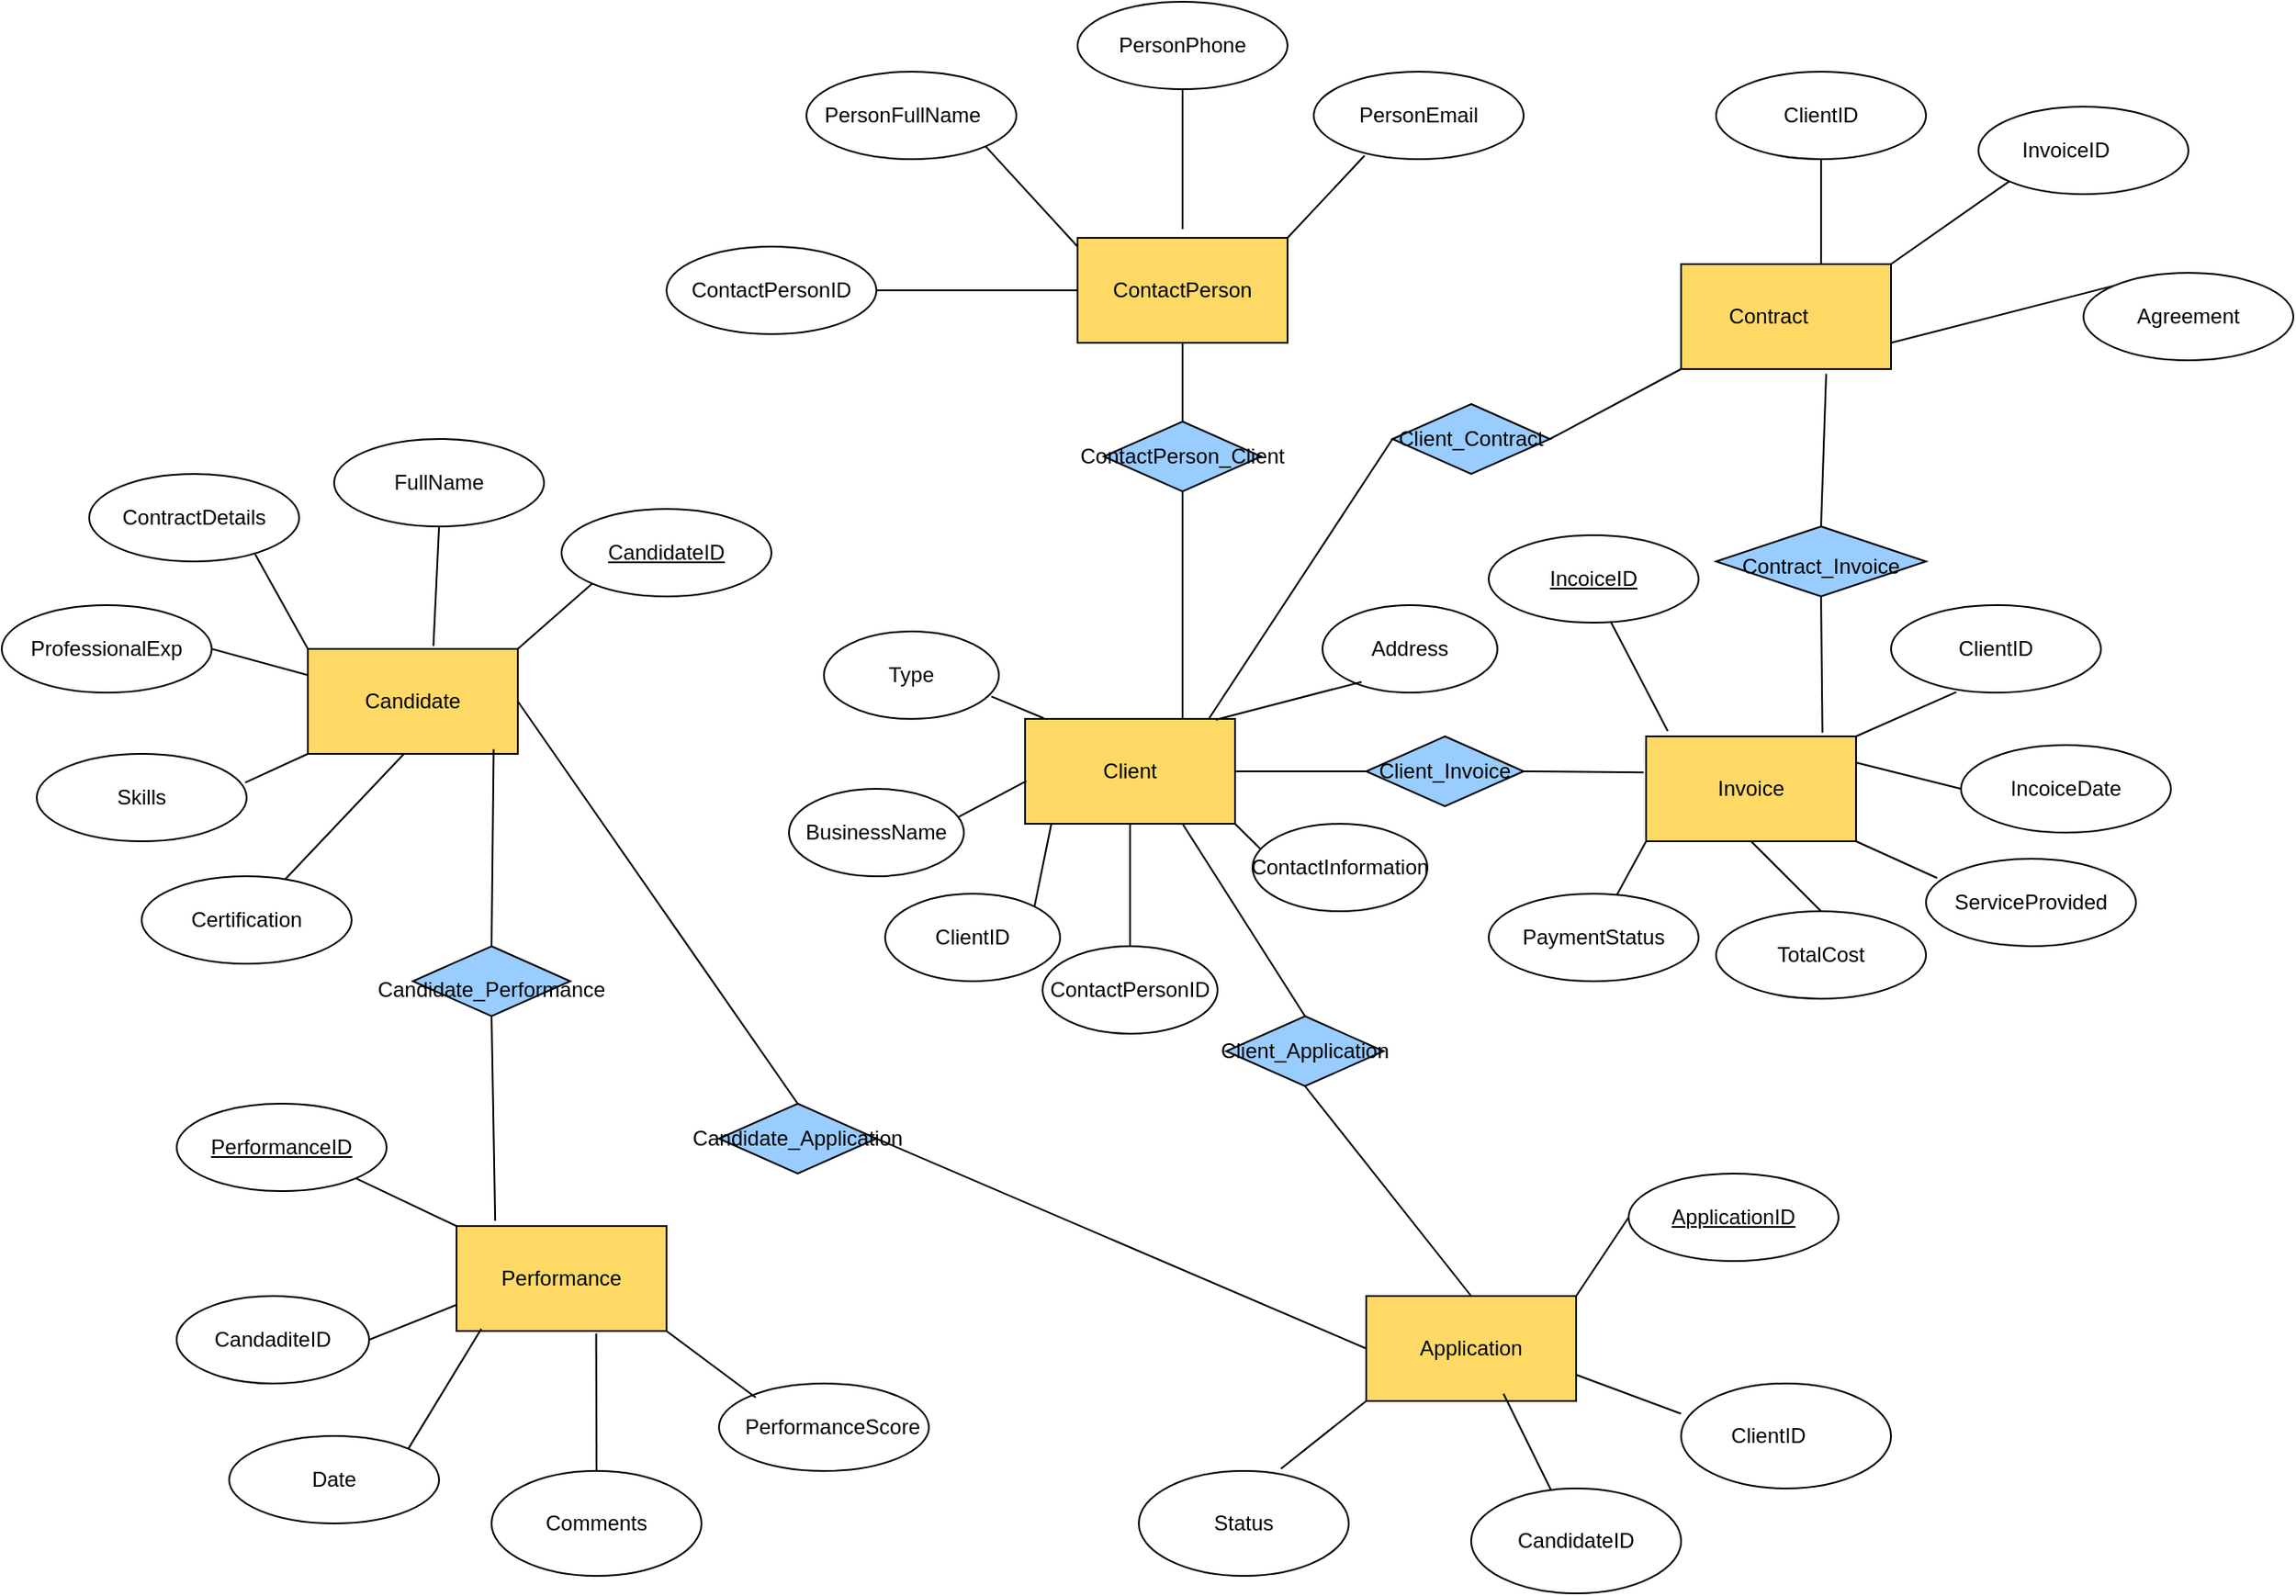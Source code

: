 <mxfile version="24.8.4">
  <diagram name="Page-1" id="_pU-WNQT1wnBNlO78gKb">
    <mxGraphModel dx="922" dy="1233" grid="1" gridSize="10" guides="1" tooltips="1" connect="1" arrows="1" fold="1" page="1" pageScale="1" pageWidth="850" pageHeight="1100" math="0" shadow="0">
      <root>
        <mxCell id="0" />
        <mxCell id="1" parent="0" />
        <mxCell id="n1prHvsE-R-aELV-WZbh-2" value="" style="rounded=0;whiteSpace=wrap;html=1;fillColor=#FFD966;" vertex="1" parent="1">
          <mxGeometry x="775" y="590" width="120" height="60" as="geometry" />
        </mxCell>
        <mxCell id="n1prHvsE-R-aELV-WZbh-4" value="" style="rounded=0;whiteSpace=wrap;html=1;fillColor=#FFD966;" vertex="1" parent="1">
          <mxGeometry x="365" y="550" width="120" height="60" as="geometry" />
        </mxCell>
        <mxCell id="n1prHvsE-R-aELV-WZbh-9" value="" style="ellipse;whiteSpace=wrap;html=1;" vertex="1" parent="1">
          <mxGeometry x="600" y="970" width="120" height="50" as="geometry" />
        </mxCell>
        <mxCell id="n1prHvsE-R-aELV-WZbh-29" value="" style="rounded=0;whiteSpace=wrap;html=1;fillColor=#FFD966;" vertex="1" parent="1">
          <mxGeometry x="1150" y="330" width="120" height="60" as="geometry" />
        </mxCell>
        <mxCell id="n1prHvsE-R-aELV-WZbh-62" value="" style="rounded=0;whiteSpace=wrap;html=1;fillColor=#FFD966;" vertex="1" parent="1">
          <mxGeometry x="450" y="880" width="120" height="60" as="geometry" />
        </mxCell>
        <mxCell id="n1prHvsE-R-aELV-WZbh-63" value="" style="ellipse;whiteSpace=wrap;html=1;" vertex="1" parent="1">
          <mxGeometry x="290" y="810" width="120" height="50" as="geometry" />
        </mxCell>
        <mxCell id="n1prHvsE-R-aELV-WZbh-64" value="" style="ellipse;whiteSpace=wrap;html=1;" vertex="1" parent="1">
          <mxGeometry x="290" y="920" width="110" height="50" as="geometry" />
        </mxCell>
        <mxCell id="n1prHvsE-R-aELV-WZbh-65" value="" style="ellipse;whiteSpace=wrap;html=1;" vertex="1" parent="1">
          <mxGeometry x="470" y="1020" width="120" height="60" as="geometry" />
        </mxCell>
        <mxCell id="n1prHvsE-R-aELV-WZbh-66" value="" style="ellipse;whiteSpace=wrap;html=1;" vertex="1" parent="1">
          <mxGeometry x="320" y="1000" width="120" height="50" as="geometry" />
        </mxCell>
        <mxCell id="n1prHvsE-R-aELV-WZbh-67" value="PerformanceScore" style="text;html=1;align=center;verticalAlign=middle;whiteSpace=wrap;rounded=0;" vertex="1" parent="1">
          <mxGeometry x="635" y="980" width="60" height="30" as="geometry" />
        </mxCell>
        <mxCell id="n1prHvsE-R-aELV-WZbh-68" value="Comments" style="text;html=1;align=center;verticalAlign=middle;whiteSpace=wrap;rounded=0;" vertex="1" parent="1">
          <mxGeometry x="500" y="1035" width="60" height="30" as="geometry" />
        </mxCell>
        <mxCell id="n1prHvsE-R-aELV-WZbh-69" value="Date" style="text;html=1;align=center;verticalAlign=middle;whiteSpace=wrap;rounded=0;" vertex="1" parent="1">
          <mxGeometry x="350" y="1010" width="60" height="30" as="geometry" />
        </mxCell>
        <mxCell id="n1prHvsE-R-aELV-WZbh-70" value="CandaditeID" style="text;html=1;align=center;verticalAlign=middle;whiteSpace=wrap;rounded=0;" vertex="1" parent="1">
          <mxGeometry x="315" y="930" width="60" height="30" as="geometry" />
        </mxCell>
        <mxCell id="n1prHvsE-R-aELV-WZbh-71" value="&lt;u&gt;PerformanceID&lt;/u&gt;" style="text;html=1;align=center;verticalAlign=middle;whiteSpace=wrap;rounded=0;" vertex="1" parent="1">
          <mxGeometry x="320" y="820" width="60" height="30" as="geometry" />
        </mxCell>
        <mxCell id="n1prHvsE-R-aELV-WZbh-72" value="Performance" style="text;html=1;align=center;verticalAlign=middle;whiteSpace=wrap;rounded=0;" vertex="1" parent="1">
          <mxGeometry x="480" y="895" width="60" height="30" as="geometry" />
        </mxCell>
        <mxCell id="n1prHvsE-R-aELV-WZbh-73" value="" style="endArrow=none;html=1;rounded=0;exitX=1;exitY=1;exitDx=0;exitDy=0;entryX=0;entryY=0;entryDx=0;entryDy=0;" edge="1" parent="1" source="n1prHvsE-R-aELV-WZbh-62">
          <mxGeometry width="50" height="50" relative="1" as="geometry">
            <mxPoint x="490" y="770" as="sourcePoint" />
            <mxPoint x="621" y="978" as="targetPoint" />
          </mxGeometry>
        </mxCell>
        <mxCell id="n1prHvsE-R-aELV-WZbh-74" value="" style="endArrow=none;html=1;rounded=0;exitX=0.5;exitY=0;exitDx=0;exitDy=0;entryX=0.665;entryY=1.026;entryDx=0;entryDy=0;entryPerimeter=0;" edge="1" parent="1" source="n1prHvsE-R-aELV-WZbh-65" target="n1prHvsE-R-aELV-WZbh-62">
          <mxGeometry width="50" height="50" relative="1" as="geometry">
            <mxPoint x="490" y="770" as="sourcePoint" />
            <mxPoint x="540" y="720" as="targetPoint" />
          </mxGeometry>
        </mxCell>
        <mxCell id="n1prHvsE-R-aELV-WZbh-75" value="" style="endArrow=none;html=1;rounded=0;exitX=1;exitY=0;exitDx=0;exitDy=0;entryX=0.118;entryY=0.979;entryDx=0;entryDy=0;entryPerimeter=0;" edge="1" parent="1" source="n1prHvsE-R-aELV-WZbh-66" target="n1prHvsE-R-aELV-WZbh-62">
          <mxGeometry width="50" height="50" relative="1" as="geometry">
            <mxPoint x="490" y="770" as="sourcePoint" />
            <mxPoint x="540" y="720" as="targetPoint" />
          </mxGeometry>
        </mxCell>
        <mxCell id="n1prHvsE-R-aELV-WZbh-76" value="" style="endArrow=none;html=1;rounded=0;exitX=1;exitY=0.5;exitDx=0;exitDy=0;entryX=0;entryY=0.75;entryDx=0;entryDy=0;" edge="1" parent="1" source="n1prHvsE-R-aELV-WZbh-64" target="n1prHvsE-R-aELV-WZbh-62">
          <mxGeometry width="50" height="50" relative="1" as="geometry">
            <mxPoint x="490" y="770" as="sourcePoint" />
            <mxPoint x="540" y="720" as="targetPoint" />
          </mxGeometry>
        </mxCell>
        <mxCell id="n1prHvsE-R-aELV-WZbh-77" value="" style="endArrow=none;html=1;rounded=0;exitX=1;exitY=1;exitDx=0;exitDy=0;entryX=0;entryY=0;entryDx=0;entryDy=0;" edge="1" parent="1" source="n1prHvsE-R-aELV-WZbh-63" target="n1prHvsE-R-aELV-WZbh-62">
          <mxGeometry width="50" height="50" relative="1" as="geometry">
            <mxPoint x="490" y="770" as="sourcePoint" />
            <mxPoint x="540" y="720" as="targetPoint" />
          </mxGeometry>
        </mxCell>
        <mxCell id="n1prHvsE-R-aELV-WZbh-120" value="" style="rounded=0;whiteSpace=wrap;html=1;fillColor=#FFD966;" vertex="1" parent="1">
          <mxGeometry x="970" y="920" width="120" height="60" as="geometry" />
        </mxCell>
        <mxCell id="n1prHvsE-R-aELV-WZbh-121" value="" style="ellipse;whiteSpace=wrap;html=1;" vertex="1" parent="1">
          <mxGeometry x="1030" y="1030" width="120" height="60" as="geometry" />
        </mxCell>
        <mxCell id="n1prHvsE-R-aELV-WZbh-122" value="" style="ellipse;whiteSpace=wrap;html=1;" vertex="1" parent="1">
          <mxGeometry x="1120" y="850" width="120" height="50" as="geometry" />
        </mxCell>
        <mxCell id="n1prHvsE-R-aELV-WZbh-123" value="" style="ellipse;whiteSpace=wrap;html=1;" vertex="1" parent="1">
          <mxGeometry x="1150" y="970" width="120" height="60" as="geometry" />
        </mxCell>
        <mxCell id="n1prHvsE-R-aELV-WZbh-124" value="" style="ellipse;whiteSpace=wrap;html=1;" vertex="1" parent="1">
          <mxGeometry x="840" y="1020" width="120" height="60" as="geometry" />
        </mxCell>
        <mxCell id="n1prHvsE-R-aELV-WZbh-125" value="Status" style="text;html=1;align=center;verticalAlign=middle;whiteSpace=wrap;rounded=0;" vertex="1" parent="1">
          <mxGeometry x="870" y="1035" width="60" height="30" as="geometry" />
        </mxCell>
        <mxCell id="n1prHvsE-R-aELV-WZbh-126" value="CandidateID" style="text;html=1;align=center;verticalAlign=middle;whiteSpace=wrap;rounded=0;" vertex="1" parent="1">
          <mxGeometry x="1060" y="1045" width="60" height="30" as="geometry" />
        </mxCell>
        <mxCell id="n1prHvsE-R-aELV-WZbh-127" value="ClientID" style="text;html=1;align=center;verticalAlign=middle;whiteSpace=wrap;rounded=0;" vertex="1" parent="1">
          <mxGeometry x="1170" y="985" width="60" height="30" as="geometry" />
        </mxCell>
        <mxCell id="n1prHvsE-R-aELV-WZbh-128" value="&lt;u&gt;ApplicationID&lt;/u&gt;" style="text;html=1;align=center;verticalAlign=middle;whiteSpace=wrap;rounded=0;" vertex="1" parent="1">
          <mxGeometry x="1150" y="860" width="60" height="30" as="geometry" />
        </mxCell>
        <mxCell id="n1prHvsE-R-aELV-WZbh-129" value="Application" style="text;html=1;align=center;verticalAlign=middle;whiteSpace=wrap;rounded=0;" vertex="1" parent="1">
          <mxGeometry x="1000" y="935" width="60" height="30" as="geometry" />
        </mxCell>
        <mxCell id="n1prHvsE-R-aELV-WZbh-130" value="" style="endArrow=none;html=1;rounded=0;exitX=-0.001;exitY=0.288;exitDx=0;exitDy=0;exitPerimeter=0;entryX=1;entryY=0.75;entryDx=0;entryDy=0;" edge="1" parent="1" source="n1prHvsE-R-aELV-WZbh-123" target="n1prHvsE-R-aELV-WZbh-120">
          <mxGeometry width="50" height="50" relative="1" as="geometry">
            <mxPoint x="930" y="860" as="sourcePoint" />
            <mxPoint x="980" y="810" as="targetPoint" />
          </mxGeometry>
        </mxCell>
        <mxCell id="n1prHvsE-R-aELV-WZbh-131" value="" style="endArrow=none;html=1;rounded=0;entryX=0.654;entryY=0.931;entryDx=0;entryDy=0;entryPerimeter=0;" edge="1" parent="1" source="n1prHvsE-R-aELV-WZbh-121" target="n1prHvsE-R-aELV-WZbh-120">
          <mxGeometry width="50" height="50" relative="1" as="geometry">
            <mxPoint x="930" y="860" as="sourcePoint" />
            <mxPoint x="980" y="810" as="targetPoint" />
          </mxGeometry>
        </mxCell>
        <mxCell id="n1prHvsE-R-aELV-WZbh-132" value="" style="endArrow=none;html=1;rounded=0;exitX=0.677;exitY=-0.021;exitDx=0;exitDy=0;exitPerimeter=0;entryX=0;entryY=1;entryDx=0;entryDy=0;" edge="1" parent="1" source="n1prHvsE-R-aELV-WZbh-124" target="n1prHvsE-R-aELV-WZbh-120">
          <mxGeometry width="50" height="50" relative="1" as="geometry">
            <mxPoint x="930" y="860" as="sourcePoint" />
            <mxPoint x="980" y="810" as="targetPoint" />
          </mxGeometry>
        </mxCell>
        <mxCell id="n1prHvsE-R-aELV-WZbh-133" value="" style="endArrow=none;html=1;rounded=0;entryX=0;entryY=0.5;entryDx=0;entryDy=0;exitX=1;exitY=0;exitDx=0;exitDy=0;" edge="1" parent="1" source="n1prHvsE-R-aELV-WZbh-120" target="n1prHvsE-R-aELV-WZbh-122">
          <mxGeometry width="50" height="50" relative="1" as="geometry">
            <mxPoint x="1030" y="900" as="sourcePoint" />
            <mxPoint x="1080" y="850" as="targetPoint" />
          </mxGeometry>
        </mxCell>
        <mxCell id="n1prHvsE-R-aELV-WZbh-154" value="" style="rounded=0;whiteSpace=wrap;html=1;fillColor=#FFD966;" vertex="1" parent="1">
          <mxGeometry x="1130" y="600" width="120" height="60" as="geometry" />
        </mxCell>
        <mxCell id="n1prHvsE-R-aELV-WZbh-155" value="" style="ellipse;whiteSpace=wrap;html=1;" vertex="1" parent="1">
          <mxGeometry x="1040" y="485" width="120" height="50" as="geometry" />
        </mxCell>
        <mxCell id="n1prHvsE-R-aELV-WZbh-156" value="" style="ellipse;whiteSpace=wrap;html=1;" vertex="1" parent="1">
          <mxGeometry x="1040" y="690" width="120" height="50" as="geometry" />
        </mxCell>
        <mxCell id="n1prHvsE-R-aELV-WZbh-157" value="" style="ellipse;whiteSpace=wrap;html=1;" vertex="1" parent="1">
          <mxGeometry x="1170" y="700" width="120" height="50" as="geometry" />
        </mxCell>
        <mxCell id="n1prHvsE-R-aELV-WZbh-158" value="" style="ellipse;whiteSpace=wrap;html=1;" vertex="1" parent="1">
          <mxGeometry x="1270" y="525" width="120" height="50" as="geometry" />
        </mxCell>
        <mxCell id="n1prHvsE-R-aELV-WZbh-159" value="" style="ellipse;whiteSpace=wrap;html=1;" vertex="1" parent="1">
          <mxGeometry x="1310" y="605" width="120" height="50" as="geometry" />
        </mxCell>
        <mxCell id="n1prHvsE-R-aELV-WZbh-160" value="" style="ellipse;whiteSpace=wrap;html=1;" vertex="1" parent="1">
          <mxGeometry x="1290" y="670" width="120" height="50" as="geometry" />
        </mxCell>
        <mxCell id="n1prHvsE-R-aELV-WZbh-161" value="IncoiceDate" style="text;html=1;align=center;verticalAlign=middle;whiteSpace=wrap;rounded=0;" vertex="1" parent="1">
          <mxGeometry x="1340" y="615" width="60" height="30" as="geometry" />
        </mxCell>
        <mxCell id="n1prHvsE-R-aELV-WZbh-162" value="ClientID" style="text;html=1;align=center;verticalAlign=middle;whiteSpace=wrap;rounded=0;" vertex="1" parent="1">
          <mxGeometry x="1300" y="535" width="60" height="30" as="geometry" />
        </mxCell>
        <mxCell id="n1prHvsE-R-aELV-WZbh-163" value="&lt;u&gt;IncoiceID&lt;/u&gt;" style="text;html=1;align=center;verticalAlign=middle;whiteSpace=wrap;rounded=0;" vertex="1" parent="1">
          <mxGeometry x="1070" y="495" width="60" height="30" as="geometry" />
        </mxCell>
        <mxCell id="n1prHvsE-R-aELV-WZbh-164" value="ServiceProvided" style="text;html=1;align=center;verticalAlign=middle;whiteSpace=wrap;rounded=0;" vertex="1" parent="1">
          <mxGeometry x="1320" y="680" width="60" height="30" as="geometry" />
        </mxCell>
        <mxCell id="n1prHvsE-R-aELV-WZbh-165" value="TotalCost" style="text;html=1;align=center;verticalAlign=middle;whiteSpace=wrap;rounded=0;" vertex="1" parent="1">
          <mxGeometry x="1200" y="710" width="60" height="30" as="geometry" />
        </mxCell>
        <mxCell id="n1prHvsE-R-aELV-WZbh-166" value="PaymentStatus" style="text;html=1;align=center;verticalAlign=middle;whiteSpace=wrap;rounded=0;" vertex="1" parent="1">
          <mxGeometry x="1070" y="700" width="60" height="30" as="geometry" />
        </mxCell>
        <mxCell id="n1prHvsE-R-aELV-WZbh-167" value="Invoice" style="text;html=1;align=center;verticalAlign=middle;whiteSpace=wrap;rounded=0;" vertex="1" parent="1">
          <mxGeometry x="1160" y="615" width="60" height="30" as="geometry" />
        </mxCell>
        <mxCell id="n1prHvsE-R-aELV-WZbh-168" value="" style="endArrow=none;html=1;rounded=0;entryX=0;entryY=0.5;entryDx=0;entryDy=0;exitX=1;exitY=0.25;exitDx=0;exitDy=0;" edge="1" parent="1" source="n1prHvsE-R-aELV-WZbh-154" target="n1prHvsE-R-aELV-WZbh-159">
          <mxGeometry width="50" height="50" relative="1" as="geometry">
            <mxPoint x="900" y="830" as="sourcePoint" />
            <mxPoint x="950" y="780" as="targetPoint" />
          </mxGeometry>
        </mxCell>
        <mxCell id="n1prHvsE-R-aELV-WZbh-169" value="" style="endArrow=none;html=1;rounded=0;exitX=0.053;exitY=0.22;exitDx=0;exitDy=0;entryX=1;entryY=1;entryDx=0;entryDy=0;exitPerimeter=0;" edge="1" parent="1" source="n1prHvsE-R-aELV-WZbh-160" target="n1prHvsE-R-aELV-WZbh-154">
          <mxGeometry width="50" height="50" relative="1" as="geometry">
            <mxPoint x="900" y="830" as="sourcePoint" />
            <mxPoint x="950" y="780" as="targetPoint" />
          </mxGeometry>
        </mxCell>
        <mxCell id="n1prHvsE-R-aELV-WZbh-170" value="" style="endArrow=none;html=1;rounded=0;entryX=0.5;entryY=1;entryDx=0;entryDy=0;exitX=0.5;exitY=0;exitDx=0;exitDy=0;" edge="1" parent="1" source="n1prHvsE-R-aELV-WZbh-157" target="n1prHvsE-R-aELV-WZbh-154">
          <mxGeometry width="50" height="50" relative="1" as="geometry">
            <mxPoint x="900" y="830" as="sourcePoint" />
            <mxPoint x="950" y="780" as="targetPoint" />
          </mxGeometry>
        </mxCell>
        <mxCell id="n1prHvsE-R-aELV-WZbh-171" value="" style="endArrow=none;html=1;rounded=0;entryX=0;entryY=1;entryDx=0;entryDy=0;" edge="1" parent="1" source="n1prHvsE-R-aELV-WZbh-156" target="n1prHvsE-R-aELV-WZbh-154">
          <mxGeometry width="50" height="50" relative="1" as="geometry">
            <mxPoint x="1000" y="810" as="sourcePoint" />
            <mxPoint x="1050" y="760" as="targetPoint" />
          </mxGeometry>
        </mxCell>
        <mxCell id="n1prHvsE-R-aELV-WZbh-172" value="" style="endArrow=none;html=1;rounded=0;exitX=0.103;exitY=-0.05;exitDx=0;exitDy=0;entryX=0.581;entryY=0.987;entryDx=0;entryDy=0;entryPerimeter=0;exitPerimeter=0;" edge="1" parent="1" source="n1prHvsE-R-aELV-WZbh-154" target="n1prHvsE-R-aELV-WZbh-155">
          <mxGeometry width="50" height="50" relative="1" as="geometry">
            <mxPoint x="1090" y="610" as="sourcePoint" />
            <mxPoint x="1140" y="560" as="targetPoint" />
          </mxGeometry>
        </mxCell>
        <mxCell id="n1prHvsE-R-aELV-WZbh-173" value="" style="endArrow=none;html=1;rounded=0;entryX=0.311;entryY=0.993;entryDx=0;entryDy=0;exitX=1;exitY=0;exitDx=0;exitDy=0;entryPerimeter=0;" edge="1" parent="1" source="n1prHvsE-R-aELV-WZbh-154" target="n1prHvsE-R-aELV-WZbh-158">
          <mxGeometry width="50" height="50" relative="1" as="geometry">
            <mxPoint x="900" y="830" as="sourcePoint" />
            <mxPoint x="950" y="780" as="targetPoint" />
          </mxGeometry>
        </mxCell>
        <mxCell id="n1prHvsE-R-aELV-WZbh-174" value="" style="ellipse;whiteSpace=wrap;html=1;" vertex="1" parent="1">
          <mxGeometry x="1170" y="220" width="120" height="50" as="geometry" />
        </mxCell>
        <mxCell id="n1prHvsE-R-aELV-WZbh-175" value="" style="ellipse;whiteSpace=wrap;html=1;" vertex="1" parent="1">
          <mxGeometry x="1320" y="240" width="120" height="50" as="geometry" />
        </mxCell>
        <mxCell id="n1prHvsE-R-aELV-WZbh-176" value="" style="ellipse;whiteSpace=wrap;html=1;" vertex="1" parent="1">
          <mxGeometry x="1380" y="335" width="120" height="50" as="geometry" />
        </mxCell>
        <mxCell id="n1prHvsE-R-aELV-WZbh-177" value="Agreement" style="text;html=1;align=center;verticalAlign=middle;whiteSpace=wrap;rounded=0;" vertex="1" parent="1">
          <mxGeometry x="1410" y="345" width="60" height="30" as="geometry" />
        </mxCell>
        <mxCell id="n1prHvsE-R-aELV-WZbh-178" value="InvoiceID" style="text;html=1;align=center;verticalAlign=middle;whiteSpace=wrap;rounded=0;" vertex="1" parent="1">
          <mxGeometry x="1340" y="250" width="60" height="30" as="geometry" />
        </mxCell>
        <mxCell id="n1prHvsE-R-aELV-WZbh-179" value="ClientID" style="text;html=1;align=center;verticalAlign=middle;whiteSpace=wrap;rounded=0;" vertex="1" parent="1">
          <mxGeometry x="1200" y="230" width="60" height="30" as="geometry" />
        </mxCell>
        <mxCell id="n1prHvsE-R-aELV-WZbh-180" value="" style="endArrow=none;html=1;rounded=0;entryX=0.5;entryY=1;entryDx=0;entryDy=0;" edge="1" parent="1" target="n1prHvsE-R-aELV-WZbh-174">
          <mxGeometry width="50" height="50" relative="1" as="geometry">
            <mxPoint x="1230" y="330" as="sourcePoint" />
            <mxPoint x="1220" y="710" as="targetPoint" />
          </mxGeometry>
        </mxCell>
        <mxCell id="n1prHvsE-R-aELV-WZbh-181" value="" style="endArrow=none;html=1;rounded=0;exitX=0;exitY=1;exitDx=0;exitDy=0;entryX=1;entryY=0;entryDx=0;entryDy=0;" edge="1" parent="1" source="n1prHvsE-R-aELV-WZbh-175" target="n1prHvsE-R-aELV-WZbh-29">
          <mxGeometry width="50" height="50" relative="1" as="geometry">
            <mxPoint x="1170" y="760" as="sourcePoint" />
            <mxPoint x="1220" y="710" as="targetPoint" />
          </mxGeometry>
        </mxCell>
        <mxCell id="n1prHvsE-R-aELV-WZbh-182" value="" style="endArrow=none;html=1;rounded=0;exitX=1;exitY=0.75;exitDx=0;exitDy=0;entryX=0;entryY=0;entryDx=0;entryDy=0;" edge="1" parent="1" source="n1prHvsE-R-aELV-WZbh-29" target="n1prHvsE-R-aELV-WZbh-176">
          <mxGeometry width="50" height="50" relative="1" as="geometry">
            <mxPoint x="1170" y="760" as="sourcePoint" />
            <mxPoint x="1220" y="710" as="targetPoint" />
          </mxGeometry>
        </mxCell>
        <mxCell id="n1prHvsE-R-aELV-WZbh-183" value="Contract" style="text;html=1;align=center;verticalAlign=middle;whiteSpace=wrap;rounded=0;" vertex="1" parent="1">
          <mxGeometry x="1170" y="345" width="60" height="30" as="geometry" />
        </mxCell>
        <mxCell id="n1prHvsE-R-aELV-WZbh-184" value="" style="ellipse;whiteSpace=wrap;html=1;" vertex="1" parent="1">
          <mxGeometry x="510" y="470" width="120" height="50" as="geometry" />
        </mxCell>
        <mxCell id="n1prHvsE-R-aELV-WZbh-185" value="" style="ellipse;whiteSpace=wrap;html=1;" vertex="1" parent="1">
          <mxGeometry x="270" y="680" width="120" height="50" as="geometry" />
        </mxCell>
        <mxCell id="n1prHvsE-R-aELV-WZbh-186" value="" style="ellipse;whiteSpace=wrap;html=1;" vertex="1" parent="1">
          <mxGeometry x="380" y="430" width="120" height="50" as="geometry" />
        </mxCell>
        <mxCell id="n1prHvsE-R-aELV-WZbh-187" value="" style="ellipse;whiteSpace=wrap;html=1;" vertex="1" parent="1">
          <mxGeometry x="240" y="450" width="120" height="50" as="geometry" />
        </mxCell>
        <mxCell id="n1prHvsE-R-aELV-WZbh-188" value="" style="ellipse;whiteSpace=wrap;html=1;" vertex="1" parent="1">
          <mxGeometry x="190" y="525" width="120" height="50" as="geometry" />
        </mxCell>
        <mxCell id="n1prHvsE-R-aELV-WZbh-189" value="" style="ellipse;whiteSpace=wrap;html=1;" vertex="1" parent="1">
          <mxGeometry x="210" y="610" width="120" height="50" as="geometry" />
        </mxCell>
        <mxCell id="n1prHvsE-R-aELV-WZbh-190" value="Candidate" style="text;html=1;align=center;verticalAlign=middle;whiteSpace=wrap;rounded=0;" vertex="1" parent="1">
          <mxGeometry x="395" y="565" width="60" height="30" as="geometry" />
        </mxCell>
        <mxCell id="n1prHvsE-R-aELV-WZbh-191" value="Certification" style="text;html=1;align=center;verticalAlign=middle;whiteSpace=wrap;rounded=0;" vertex="1" parent="1">
          <mxGeometry x="300" y="690" width="60" height="30" as="geometry" />
        </mxCell>
        <mxCell id="n1prHvsE-R-aELV-WZbh-192" value="Skills" style="text;html=1;align=center;verticalAlign=middle;whiteSpace=wrap;rounded=0;" vertex="1" parent="1">
          <mxGeometry x="240" y="620" width="60" height="30" as="geometry" />
        </mxCell>
        <mxCell id="n1prHvsE-R-aELV-WZbh-193" value="ProfessionalExp" style="text;html=1;align=center;verticalAlign=middle;whiteSpace=wrap;rounded=0;" vertex="1" parent="1">
          <mxGeometry x="220" y="535" width="60" height="30" as="geometry" />
        </mxCell>
        <mxCell id="n1prHvsE-R-aELV-WZbh-194" value="ContractDetails" style="text;html=1;align=center;verticalAlign=middle;whiteSpace=wrap;rounded=0;" vertex="1" parent="1">
          <mxGeometry x="270" y="460" width="60" height="30" as="geometry" />
        </mxCell>
        <mxCell id="n1prHvsE-R-aELV-WZbh-195" value="FullName" style="text;html=1;align=center;verticalAlign=middle;whiteSpace=wrap;rounded=0;" vertex="1" parent="1">
          <mxGeometry x="410" y="440" width="60" height="30" as="geometry" />
        </mxCell>
        <mxCell id="n1prHvsE-R-aELV-WZbh-196" value="&lt;u&gt;CandidateID&lt;/u&gt;" style="text;html=1;align=center;verticalAlign=middle;whiteSpace=wrap;rounded=0;" vertex="1" parent="1">
          <mxGeometry x="540" y="480" width="60" height="30" as="geometry" />
        </mxCell>
        <mxCell id="n1prHvsE-R-aELV-WZbh-197" value="" style="endArrow=none;html=1;rounded=0;exitX=0.456;exitY=1.004;exitDx=0;exitDy=0;exitPerimeter=0;" edge="1" parent="1" source="n1prHvsE-R-aELV-WZbh-4" target="n1prHvsE-R-aELV-WZbh-185">
          <mxGeometry width="50" height="50" relative="1" as="geometry">
            <mxPoint x="470" y="580" as="sourcePoint" />
            <mxPoint x="520" y="530" as="targetPoint" />
          </mxGeometry>
        </mxCell>
        <mxCell id="n1prHvsE-R-aELV-WZbh-198" value="" style="endArrow=none;html=1;rounded=0;entryX=0.993;entryY=0.329;entryDx=0;entryDy=0;entryPerimeter=0;exitX=0;exitY=1;exitDx=0;exitDy=0;" edge="1" parent="1" source="n1prHvsE-R-aELV-WZbh-4" target="n1prHvsE-R-aELV-WZbh-189">
          <mxGeometry width="50" height="50" relative="1" as="geometry">
            <mxPoint x="470" y="580" as="sourcePoint" />
            <mxPoint x="520" y="530" as="targetPoint" />
          </mxGeometry>
        </mxCell>
        <mxCell id="n1prHvsE-R-aELV-WZbh-199" value="" style="endArrow=none;html=1;rounded=0;entryX=1;entryY=0.5;entryDx=0;entryDy=0;exitX=0;exitY=0.25;exitDx=0;exitDy=0;" edge="1" parent="1" source="n1prHvsE-R-aELV-WZbh-4" target="n1prHvsE-R-aELV-WZbh-188">
          <mxGeometry width="50" height="50" relative="1" as="geometry">
            <mxPoint x="470" y="580" as="sourcePoint" />
            <mxPoint x="520" y="530" as="targetPoint" />
          </mxGeometry>
        </mxCell>
        <mxCell id="n1prHvsE-R-aELV-WZbh-200" value="" style="endArrow=none;html=1;rounded=0;entryX=0.791;entryY=0.919;entryDx=0;entryDy=0;entryPerimeter=0;exitX=0;exitY=0;exitDx=0;exitDy=0;" edge="1" parent="1" source="n1prHvsE-R-aELV-WZbh-4" target="n1prHvsE-R-aELV-WZbh-187">
          <mxGeometry width="50" height="50" relative="1" as="geometry">
            <mxPoint x="470" y="580" as="sourcePoint" />
            <mxPoint x="520" y="530" as="targetPoint" />
          </mxGeometry>
        </mxCell>
        <mxCell id="n1prHvsE-R-aELV-WZbh-201" value="" style="endArrow=none;html=1;rounded=0;entryX=0.5;entryY=1;entryDx=0;entryDy=0;exitX=0.598;exitY=-0.028;exitDx=0;exitDy=0;exitPerimeter=0;" edge="1" parent="1" source="n1prHvsE-R-aELV-WZbh-4" target="n1prHvsE-R-aELV-WZbh-186">
          <mxGeometry width="50" height="50" relative="1" as="geometry">
            <mxPoint x="470" y="580" as="sourcePoint" />
            <mxPoint x="520" y="530" as="targetPoint" />
          </mxGeometry>
        </mxCell>
        <mxCell id="n1prHvsE-R-aELV-WZbh-202" value="" style="endArrow=none;html=1;rounded=0;entryX=0;entryY=1;entryDx=0;entryDy=0;exitX=1;exitY=0;exitDx=0;exitDy=0;" edge="1" parent="1" source="n1prHvsE-R-aELV-WZbh-4" target="n1prHvsE-R-aELV-WZbh-184">
          <mxGeometry width="50" height="50" relative="1" as="geometry">
            <mxPoint x="470" y="580" as="sourcePoint" />
            <mxPoint x="520" y="530" as="targetPoint" />
          </mxGeometry>
        </mxCell>
        <mxCell id="n1prHvsE-R-aELV-WZbh-203" value="" style="ellipse;whiteSpace=wrap;html=1;" vertex="1" parent="1">
          <mxGeometry x="695" y="690" width="100" height="50" as="geometry" />
        </mxCell>
        <mxCell id="n1prHvsE-R-aELV-WZbh-204" value="" style="ellipse;whiteSpace=wrap;html=1;" vertex="1" parent="1">
          <mxGeometry x="785" y="720" width="100" height="50" as="geometry" />
        </mxCell>
        <mxCell id="n1prHvsE-R-aELV-WZbh-205" value="" style="ellipse;whiteSpace=wrap;html=1;" vertex="1" parent="1">
          <mxGeometry x="905" y="650" width="100" height="50" as="geometry" />
        </mxCell>
        <mxCell id="n1prHvsE-R-aELV-WZbh-206" value="" style="ellipse;whiteSpace=wrap;html=1;" vertex="1" parent="1">
          <mxGeometry x="945" y="525" width="100" height="50" as="geometry" />
        </mxCell>
        <mxCell id="n1prHvsE-R-aELV-WZbh-207" value="" style="ellipse;whiteSpace=wrap;html=1;" vertex="1" parent="1">
          <mxGeometry x="640" y="630" width="100" height="50" as="geometry" />
        </mxCell>
        <mxCell id="n1prHvsE-R-aELV-WZbh-208" value="" style="ellipse;whiteSpace=wrap;html=1;" vertex="1" parent="1">
          <mxGeometry x="660" y="540" width="100" height="50" as="geometry" />
        </mxCell>
        <mxCell id="n1prHvsE-R-aELV-WZbh-209" value="Candidate_Application" style="rhombus;whiteSpace=wrap;html=1;fillColor=#99CCFF;" vertex="1" parent="1">
          <mxGeometry x="600" y="810" width="90" height="40" as="geometry" />
        </mxCell>
        <mxCell id="n1prHvsE-R-aELV-WZbh-210" value="" style="rhombus;whiteSpace=wrap;html=1;fillColor=#99CCFF;" vertex="1" parent="1">
          <mxGeometry x="820" y="420" width="90" height="40" as="geometry" />
        </mxCell>
        <mxCell id="n1prHvsE-R-aELV-WZbh-211" value="" style="rhombus;whiteSpace=wrap;html=1;fillColor=#99CCFF;" vertex="1" parent="1">
          <mxGeometry x="890" y="760" width="90" height="40" as="geometry" />
        </mxCell>
        <mxCell id="n1prHvsE-R-aELV-WZbh-212" value="" style="rhombus;whiteSpace=wrap;html=1;fillColor=#99CCFF;" vertex="1" parent="1">
          <mxGeometry x="970" y="600" width="90" height="40" as="geometry" />
        </mxCell>
        <mxCell id="n1prHvsE-R-aELV-WZbh-213" value="" style="rhombus;whiteSpace=wrap;html=1;fillColor=#99CCFF;" vertex="1" parent="1">
          <mxGeometry x="1170" y="480" width="120" height="40" as="geometry" />
        </mxCell>
        <mxCell id="n1prHvsE-R-aELV-WZbh-214" value="Client_Contract" style="rhombus;whiteSpace=wrap;html=1;fillColor=#99CCFF;" vertex="1" parent="1">
          <mxGeometry x="985" y="410" width="90" height="40" as="geometry" />
        </mxCell>
        <mxCell id="n1prHvsE-R-aELV-WZbh-215" value="" style="rhombus;whiteSpace=wrap;html=1;fillColor=#99CCFF;" vertex="1" parent="1">
          <mxGeometry x="425" y="720" width="90" height="40" as="geometry" />
        </mxCell>
        <mxCell id="n1prHvsE-R-aELV-WZbh-217" value="" style="endArrow=none;html=1;rounded=0;exitX=0.75;exitY=1;exitDx=0;exitDy=0;entryX=0.5;entryY=0;entryDx=0;entryDy=0;" edge="1" parent="1" source="n1prHvsE-R-aELV-WZbh-2" target="n1prHvsE-R-aELV-WZbh-211">
          <mxGeometry width="50" height="50" relative="1" as="geometry">
            <mxPoint x="860" y="430" as="sourcePoint" />
            <mxPoint x="910" y="380" as="targetPoint" />
          </mxGeometry>
        </mxCell>
        <mxCell id="n1prHvsE-R-aELV-WZbh-218" value="" style="endArrow=none;html=1;rounded=0;entryX=0.5;entryY=1;entryDx=0;entryDy=0;exitX=0.84;exitY=-0.035;exitDx=0;exitDy=0;exitPerimeter=0;" edge="1" parent="1" source="n1prHvsE-R-aELV-WZbh-154" target="n1prHvsE-R-aELV-WZbh-213">
          <mxGeometry width="50" height="50" relative="1" as="geometry">
            <mxPoint x="1230" y="590" as="sourcePoint" />
            <mxPoint x="910" y="380" as="targetPoint" />
          </mxGeometry>
        </mxCell>
        <mxCell id="n1prHvsE-R-aELV-WZbh-219" value="" style="endArrow=none;html=1;rounded=0;entryX=0.691;entryY=1.046;entryDx=0;entryDy=0;exitX=0.5;exitY=0;exitDx=0;exitDy=0;entryPerimeter=0;" edge="1" parent="1" source="n1prHvsE-R-aELV-WZbh-213" target="n1prHvsE-R-aELV-WZbh-29">
          <mxGeometry width="50" height="50" relative="1" as="geometry">
            <mxPoint x="860" y="430" as="sourcePoint" />
            <mxPoint x="910" y="380" as="targetPoint" />
          </mxGeometry>
        </mxCell>
        <mxCell id="n1prHvsE-R-aELV-WZbh-220" value="" style="endArrow=none;html=1;rounded=0;exitX=0.5;exitY=0;exitDx=0;exitDy=0;entryX=0.885;entryY=0.957;entryDx=0;entryDy=0;entryPerimeter=0;" edge="1" parent="1" source="n1prHvsE-R-aELV-WZbh-215" target="n1prHvsE-R-aELV-WZbh-4">
          <mxGeometry width="50" height="50" relative="1" as="geometry">
            <mxPoint x="860" y="430" as="sourcePoint" />
            <mxPoint x="910" y="380" as="targetPoint" />
          </mxGeometry>
        </mxCell>
        <mxCell id="n1prHvsE-R-aELV-WZbh-221" value="" style="endArrow=none;html=1;rounded=0;entryX=0.184;entryY=-0.05;entryDx=0;entryDy=0;exitX=0.5;exitY=1;exitDx=0;exitDy=0;entryPerimeter=0;" edge="1" parent="1" source="n1prHvsE-R-aELV-WZbh-215" target="n1prHvsE-R-aELV-WZbh-62">
          <mxGeometry width="50" height="50" relative="1" as="geometry">
            <mxPoint x="860" y="430" as="sourcePoint" />
            <mxPoint x="910" y="380" as="targetPoint" />
          </mxGeometry>
        </mxCell>
        <mxCell id="n1prHvsE-R-aELV-WZbh-222" value="Contract_Invoice" style="text;html=1;align=center;verticalAlign=middle;whiteSpace=wrap;rounded=0;" vertex="1" parent="1">
          <mxGeometry x="1200" y="485" width="60" height="35" as="geometry" />
        </mxCell>
        <mxCell id="n1prHvsE-R-aELV-WZbh-223" value="" style="endArrow=none;html=1;rounded=0;exitX=0.5;exitY=1;exitDx=0;exitDy=0;entryX=0.5;entryY=0;entryDx=0;entryDy=0;" edge="1" parent="1" source="n1prHvsE-R-aELV-WZbh-211" target="n1prHvsE-R-aELV-WZbh-120">
          <mxGeometry width="50" height="50" relative="1" as="geometry">
            <mxPoint x="960" y="790" as="sourcePoint" />
            <mxPoint x="1055" y="890" as="targetPoint" />
          </mxGeometry>
        </mxCell>
        <mxCell id="n1prHvsE-R-aELV-WZbh-224" value="Client" style="text;html=1;align=center;verticalAlign=middle;whiteSpace=wrap;rounded=0;" vertex="1" parent="1">
          <mxGeometry x="805" y="605" width="60" height="30" as="geometry" />
        </mxCell>
        <mxCell id="n1prHvsE-R-aELV-WZbh-225" value="Client_Application" style="text;html=1;align=center;verticalAlign=middle;whiteSpace=wrap;rounded=0;" vertex="1" parent="1">
          <mxGeometry x="905" y="765" width="60" height="30" as="geometry" />
        </mxCell>
        <mxCell id="n1prHvsE-R-aELV-WZbh-226" value="Candidate_Performance" style="text;html=1;align=center;verticalAlign=middle;whiteSpace=wrap;rounded=0;" vertex="1" parent="1">
          <mxGeometry x="440" y="730" width="60" height="30" as="geometry" />
        </mxCell>
        <mxCell id="n1prHvsE-R-aELV-WZbh-227" value="ContactInformation" style="text;html=1;align=center;verticalAlign=middle;whiteSpace=wrap;rounded=0;" vertex="1" parent="1">
          <mxGeometry x="925" y="660" width="60" height="30" as="geometry" />
        </mxCell>
        <mxCell id="n1prHvsE-R-aELV-WZbh-228" value="Address" style="text;html=1;align=center;verticalAlign=middle;whiteSpace=wrap;rounded=0;" vertex="1" parent="1">
          <mxGeometry x="965" y="535" width="60" height="30" as="geometry" />
        </mxCell>
        <mxCell id="n1prHvsE-R-aELV-WZbh-229" value="ContactPersonID" style="text;html=1;align=center;verticalAlign=middle;whiteSpace=wrap;rounded=0;" vertex="1" parent="1">
          <mxGeometry x="805" y="730" width="60" height="30" as="geometry" />
        </mxCell>
        <mxCell id="n1prHvsE-R-aELV-WZbh-230" value="ClientID" style="text;html=1;align=center;verticalAlign=middle;whiteSpace=wrap;rounded=0;" vertex="1" parent="1">
          <mxGeometry x="715" y="700" width="60" height="30" as="geometry" />
        </mxCell>
        <mxCell id="n1prHvsE-R-aELV-WZbh-231" value="BusinessName" style="text;html=1;align=center;verticalAlign=middle;whiteSpace=wrap;rounded=0;" vertex="1" parent="1">
          <mxGeometry x="660" y="640" width="60" height="30" as="geometry" />
        </mxCell>
        <mxCell id="n1prHvsE-R-aELV-WZbh-232" value="Type" style="text;html=1;align=center;verticalAlign=middle;whiteSpace=wrap;rounded=0;" vertex="1" parent="1">
          <mxGeometry x="680" y="550" width="60" height="30" as="geometry" />
        </mxCell>
        <mxCell id="n1prHvsE-R-aELV-WZbh-237" value="" style="endArrow=none;html=1;rounded=0;entryX=0.5;entryY=1;entryDx=0;entryDy=0;" edge="1" parent="1" target="n1prHvsE-R-aELV-WZbh-2">
          <mxGeometry width="50" height="50" relative="1" as="geometry">
            <mxPoint x="835" y="720" as="sourcePoint" />
            <mxPoint x="880" y="720" as="targetPoint" />
          </mxGeometry>
        </mxCell>
        <mxCell id="n1prHvsE-R-aELV-WZbh-239" value="" style="endArrow=none;html=1;rounded=0;entryX=0.125;entryY=1;entryDx=0;entryDy=0;exitX=1;exitY=0;exitDx=0;exitDy=0;entryPerimeter=0;" edge="1" parent="1" source="n1prHvsE-R-aELV-WZbh-203" target="n1prHvsE-R-aELV-WZbh-2">
          <mxGeometry width="50" height="50" relative="1" as="geometry">
            <mxPoint x="785" y="715" as="sourcePoint" />
            <mxPoint x="785" y="645" as="targetPoint" />
          </mxGeometry>
        </mxCell>
        <mxCell id="n1prHvsE-R-aELV-WZbh-240" value="" style="endArrow=none;html=1;rounded=0;entryX=0.006;entryY=0.592;entryDx=0;entryDy=0;exitX=0.965;exitY=0.327;exitDx=0;exitDy=0;entryPerimeter=0;exitPerimeter=0;" edge="1" parent="1" source="n1prHvsE-R-aELV-WZbh-207" target="n1prHvsE-R-aELV-WZbh-2">
          <mxGeometry width="50" height="50" relative="1" as="geometry">
            <mxPoint x="740" y="645" as="sourcePoint" />
            <mxPoint x="750" y="598" as="targetPoint" />
          </mxGeometry>
        </mxCell>
        <mxCell id="n1prHvsE-R-aELV-WZbh-242" value="" style="endArrow=none;html=1;rounded=0;entryX=0.089;entryY=-0.006;entryDx=0;entryDy=0;exitX=0.957;exitY=0.743;exitDx=0;exitDy=0;entryPerimeter=0;exitPerimeter=0;" edge="1" parent="1" source="n1prHvsE-R-aELV-WZbh-208" target="n1prHvsE-R-aELV-WZbh-2">
          <mxGeometry width="50" height="50" relative="1" as="geometry">
            <mxPoint x="747" y="656" as="sourcePoint" />
            <mxPoint x="786" y="636" as="targetPoint" />
          </mxGeometry>
        </mxCell>
        <mxCell id="n1prHvsE-R-aELV-WZbh-243" value="" style="endArrow=none;html=1;rounded=0;entryX=0.223;entryY=0.877;entryDx=0;entryDy=0;exitX=0.908;exitY=0.008;exitDx=0;exitDy=0;entryPerimeter=0;exitPerimeter=0;" edge="1" parent="1" source="n1prHvsE-R-aELV-WZbh-2" target="n1prHvsE-R-aELV-WZbh-206">
          <mxGeometry width="50" height="50" relative="1" as="geometry">
            <mxPoint x="766" y="587" as="sourcePoint" />
            <mxPoint x="796" y="600" as="targetPoint" />
          </mxGeometry>
        </mxCell>
        <mxCell id="n1prHvsE-R-aELV-WZbh-244" value="" style="endArrow=none;html=1;rounded=0;entryX=0.048;entryY=0.293;entryDx=0;entryDy=0;exitX=1;exitY=1;exitDx=0;exitDy=0;entryPerimeter=0;" edge="1" parent="1" source="n1prHvsE-R-aELV-WZbh-2" target="n1prHvsE-R-aELV-WZbh-205">
          <mxGeometry width="50" height="50" relative="1" as="geometry">
            <mxPoint x="776" y="597" as="sourcePoint" />
            <mxPoint x="806" y="610" as="targetPoint" />
          </mxGeometry>
        </mxCell>
        <mxCell id="n1prHvsE-R-aELV-WZbh-296" value="ContactPerson" style="rounded=0;whiteSpace=wrap;html=1;fillColor=#FFD966;" vertex="1" parent="1">
          <mxGeometry x="805" y="315" width="120" height="60" as="geometry" />
        </mxCell>
        <mxCell id="n1prHvsE-R-aELV-WZbh-297" value="" style="ellipse;whiteSpace=wrap;html=1;" vertex="1" parent="1">
          <mxGeometry x="805" y="180" width="120" height="50" as="geometry" />
        </mxCell>
        <mxCell id="n1prHvsE-R-aELV-WZbh-298" value="" style="ellipse;whiteSpace=wrap;html=1;" vertex="1" parent="1">
          <mxGeometry x="650" y="220" width="120" height="50" as="geometry" />
        </mxCell>
        <mxCell id="n1prHvsE-R-aELV-WZbh-299" value="" style="ellipse;whiteSpace=wrap;html=1;" vertex="1" parent="1">
          <mxGeometry x="570" y="320" width="120" height="50" as="geometry" />
        </mxCell>
        <mxCell id="n1prHvsE-R-aELV-WZbh-300" value="" style="ellipse;whiteSpace=wrap;html=1;" vertex="1" parent="1">
          <mxGeometry x="940" y="220" width="120" height="50" as="geometry" />
        </mxCell>
        <mxCell id="n1prHvsE-R-aELV-WZbh-301" value="PersonEmail" style="text;html=1;align=center;verticalAlign=middle;whiteSpace=wrap;rounded=0;" vertex="1" parent="1">
          <mxGeometry x="970" y="230" width="60" height="30" as="geometry" />
        </mxCell>
        <mxCell id="n1prHvsE-R-aELV-WZbh-302" value="PersonPhone" style="text;html=1;align=center;verticalAlign=middle;whiteSpace=wrap;rounded=0;" vertex="1" parent="1">
          <mxGeometry x="835" y="190" width="60" height="30" as="geometry" />
        </mxCell>
        <mxCell id="n1prHvsE-R-aELV-WZbh-303" value="PersonFullName" style="text;html=1;align=center;verticalAlign=middle;whiteSpace=wrap;rounded=0;" vertex="1" parent="1">
          <mxGeometry x="675" y="230" width="60" height="30" as="geometry" />
        </mxCell>
        <mxCell id="n1prHvsE-R-aELV-WZbh-304" value="ContactPersonID" style="text;html=1;align=center;verticalAlign=middle;whiteSpace=wrap;rounded=0;" vertex="1" parent="1">
          <mxGeometry x="600" y="330" width="60" height="30" as="geometry" />
        </mxCell>
        <mxCell id="n1prHvsE-R-aELV-WZbh-305" value="" style="endArrow=none;html=1;rounded=0;exitX=0.242;exitY=0.96;exitDx=0;exitDy=0;entryX=1;entryY=0;entryDx=0;entryDy=0;exitPerimeter=0;" edge="1" parent="1" source="n1prHvsE-R-aELV-WZbh-300" target="n1prHvsE-R-aELV-WZbh-296">
          <mxGeometry width="50" height="50" relative="1" as="geometry">
            <mxPoint x="535" y="620" as="sourcePoint" />
            <mxPoint x="585" y="570" as="targetPoint" />
          </mxGeometry>
        </mxCell>
        <mxCell id="n1prHvsE-R-aELV-WZbh-306" value="" style="endArrow=none;html=1;rounded=0;entryX=0.5;entryY=1;entryDx=0;entryDy=0;" edge="1" parent="1" target="n1prHvsE-R-aELV-WZbh-297">
          <mxGeometry width="50" height="50" relative="1" as="geometry">
            <mxPoint x="865" y="310" as="sourcePoint" />
            <mxPoint x="585" y="570" as="targetPoint" />
          </mxGeometry>
        </mxCell>
        <mxCell id="n1prHvsE-R-aELV-WZbh-307" value="" style="endArrow=none;html=1;rounded=0;exitX=1;exitY=1;exitDx=0;exitDy=0;entryX=0;entryY=0.083;entryDx=0;entryDy=0;entryPerimeter=0;" edge="1" parent="1" source="n1prHvsE-R-aELV-WZbh-298" target="n1prHvsE-R-aELV-WZbh-296">
          <mxGeometry width="50" height="50" relative="1" as="geometry">
            <mxPoint x="535" y="620" as="sourcePoint" />
            <mxPoint x="805" y="310" as="targetPoint" />
          </mxGeometry>
        </mxCell>
        <mxCell id="n1prHvsE-R-aELV-WZbh-308" value="" style="endArrow=none;html=1;rounded=0;entryX=0;entryY=0.5;entryDx=0;entryDy=0;exitX=1;exitY=0.5;exitDx=0;exitDy=0;" edge="1" parent="1" source="n1prHvsE-R-aELV-WZbh-299" target="n1prHvsE-R-aELV-WZbh-296">
          <mxGeometry width="50" height="50" relative="1" as="geometry">
            <mxPoint x="535" y="620" as="sourcePoint" />
            <mxPoint x="585" y="570" as="targetPoint" />
          </mxGeometry>
        </mxCell>
        <mxCell id="n1prHvsE-R-aELV-WZbh-309" value="" style="endArrow=none;html=1;rounded=0;entryX=0.5;entryY=0;entryDx=0;entryDy=0;exitX=0.5;exitY=1;exitDx=0;exitDy=0;" edge="1" parent="1" source="n1prHvsE-R-aELV-WZbh-296" target="n1prHvsE-R-aELV-WZbh-210">
          <mxGeometry width="50" height="50" relative="1" as="geometry">
            <mxPoint x="480" y="290" as="sourcePoint" />
            <mxPoint x="530" y="240" as="targetPoint" />
          </mxGeometry>
        </mxCell>
        <mxCell id="n1prHvsE-R-aELV-WZbh-310" value="" style="endArrow=none;html=1;rounded=0;entryX=0.5;entryY=1;entryDx=0;entryDy=0;exitX=0.75;exitY=0;exitDx=0;exitDy=0;" edge="1" parent="1" source="n1prHvsE-R-aELV-WZbh-2" target="n1prHvsE-R-aELV-WZbh-210">
          <mxGeometry width="50" height="50" relative="1" as="geometry">
            <mxPoint x="480" y="290" as="sourcePoint" />
            <mxPoint x="530" y="240" as="targetPoint" />
          </mxGeometry>
        </mxCell>
        <mxCell id="n1prHvsE-R-aELV-WZbh-311" value="ContactPerson_Client" style="text;html=1;align=center;verticalAlign=middle;whiteSpace=wrap;rounded=0;" vertex="1" parent="1">
          <mxGeometry x="835" y="425" width="60" height="30" as="geometry" />
        </mxCell>
        <mxCell id="n1prHvsE-R-aELV-WZbh-312" value="Client_Invoice" style="text;html=1;align=center;verticalAlign=middle;whiteSpace=wrap;rounded=0;" vertex="1" parent="1">
          <mxGeometry x="985" y="605" width="60" height="30" as="geometry" />
        </mxCell>
        <mxCell id="n1prHvsE-R-aELV-WZbh-313" value="" style="endArrow=none;html=1;rounded=0;entryX=0;entryY=0.5;entryDx=0;entryDy=0;exitX=1;exitY=0.5;exitDx=0;exitDy=0;" edge="1" parent="1" source="n1prHvsE-R-aELV-WZbh-2" target="n1prHvsE-R-aELV-WZbh-212">
          <mxGeometry width="50" height="50" relative="1" as="geometry">
            <mxPoint x="900" y="670" as="sourcePoint" />
            <mxPoint x="950" y="620" as="targetPoint" />
          </mxGeometry>
        </mxCell>
        <mxCell id="n1prHvsE-R-aELV-WZbh-314" value="" style="endArrow=none;html=1;rounded=0;exitX=-0.012;exitY=0.344;exitDx=0;exitDy=0;entryX=1;entryY=0.5;entryDx=0;entryDy=0;exitPerimeter=0;" edge="1" parent="1" source="n1prHvsE-R-aELV-WZbh-154" target="n1prHvsE-R-aELV-WZbh-212">
          <mxGeometry width="50" height="50" relative="1" as="geometry">
            <mxPoint x="900" y="670" as="sourcePoint" />
            <mxPoint x="950" y="620" as="targetPoint" />
          </mxGeometry>
        </mxCell>
        <mxCell id="n1prHvsE-R-aELV-WZbh-319" value="" style="endArrow=none;html=1;rounded=0;entryX=0;entryY=0.5;entryDx=0;entryDy=0;" edge="1" parent="1" target="n1prHvsE-R-aELV-WZbh-214">
          <mxGeometry width="50" height="50" relative="1" as="geometry">
            <mxPoint x="880" y="590" as="sourcePoint" />
            <mxPoint x="905" y="460" as="targetPoint" />
          </mxGeometry>
        </mxCell>
        <mxCell id="n1prHvsE-R-aELV-WZbh-322" value="" style="endArrow=none;html=1;rounded=0;entryX=0;entryY=1;entryDx=0;entryDy=0;exitX=1;exitY=0.5;exitDx=0;exitDy=0;" edge="1" parent="1" source="n1prHvsE-R-aELV-WZbh-214" target="n1prHvsE-R-aELV-WZbh-29">
          <mxGeometry width="50" height="50" relative="1" as="geometry">
            <mxPoint x="851" y="604" as="sourcePoint" />
            <mxPoint x="1040" y="460" as="targetPoint" />
          </mxGeometry>
        </mxCell>
        <mxCell id="n1prHvsE-R-aELV-WZbh-325" value="" style="endArrow=none;html=1;rounded=0;exitX=0.5;exitY=0;exitDx=0;exitDy=0;entryX=1;entryY=0.5;entryDx=0;entryDy=0;" edge="1" parent="1" source="n1prHvsE-R-aELV-WZbh-209" target="n1prHvsE-R-aELV-WZbh-4">
          <mxGeometry width="50" height="50" relative="1" as="geometry">
            <mxPoint x="480" y="730" as="sourcePoint" />
            <mxPoint x="495" y="620" as="targetPoint" />
            <Array as="points" />
          </mxGeometry>
        </mxCell>
        <mxCell id="n1prHvsE-R-aELV-WZbh-326" value="" style="endArrow=none;html=1;rounded=0;entryX=1;entryY=0.5;entryDx=0;entryDy=0;exitX=0;exitY=0.5;exitDx=0;exitDy=0;" edge="1" parent="1" source="n1prHvsE-R-aELV-WZbh-120" target="n1prHvsE-R-aELV-WZbh-209">
          <mxGeometry width="50" height="50" relative="1" as="geometry">
            <mxPoint x="830" y="880" as="sourcePoint" />
            <mxPoint x="495" y="590" as="targetPoint" />
          </mxGeometry>
        </mxCell>
      </root>
    </mxGraphModel>
  </diagram>
</mxfile>
